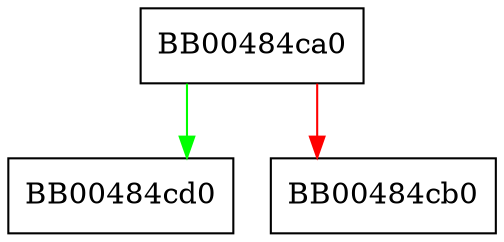 digraph cmd_Curves {
  node [shape="box"];
  graph [splines=ortho];
  BB00484ca0 -> BB00484cd0 [color="green"];
  BB00484ca0 -> BB00484cb0 [color="red"];
}